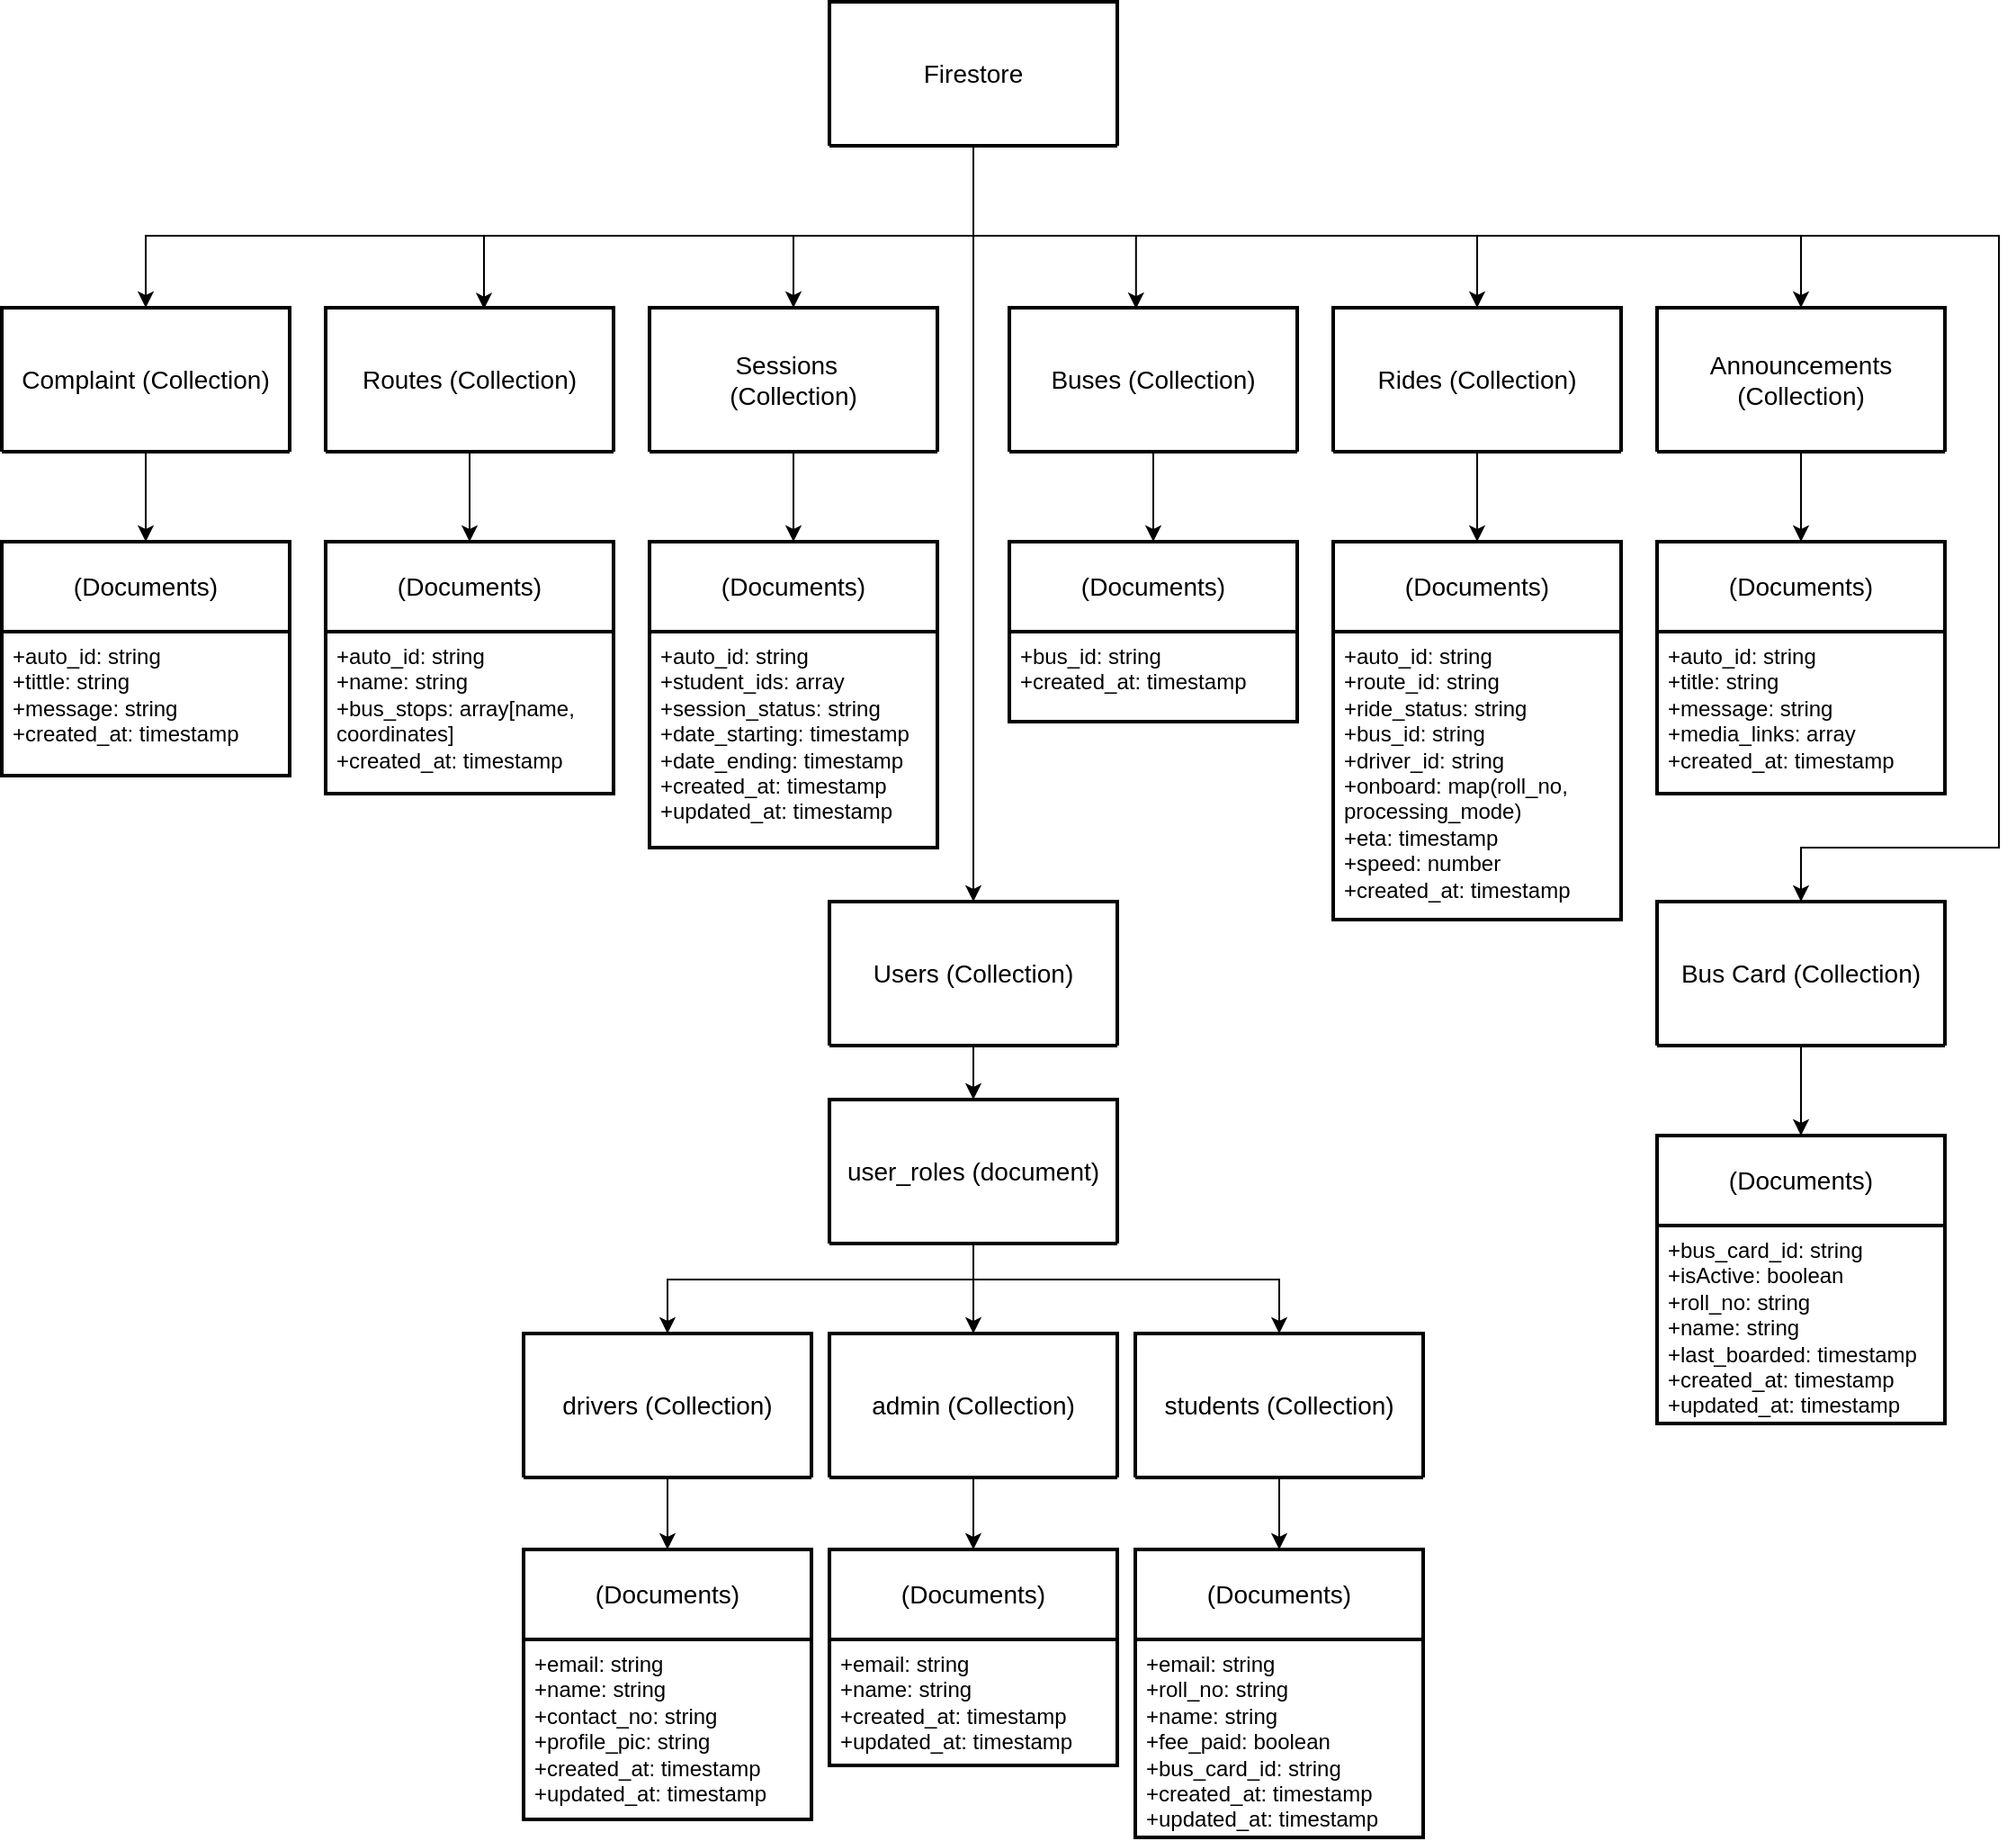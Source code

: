 <mxfile version="26.0.9">
  <diagram name="Page-1" id="2ca16b54-16f6-2749-3443-fa8db7711227">
    <mxGraphModel dx="1434" dy="1686" grid="1" gridSize="10" guides="1" tooltips="1" connect="1" arrows="1" fold="1" page="1" pageScale="1" pageWidth="1100" pageHeight="850" background="none" math="0" shadow="0">
      <root>
        <mxCell id="0" />
        <mxCell id="1" parent="0" />
        <mxCell id="bIs_711gEDYV-41N-jUM-18" value="(Documents)" style="swimlane;childLayout=stackLayout;horizontal=1;startSize=50;horizontalStack=0;rounded=0;fontSize=14;fontStyle=0;strokeWidth=2;resizeParent=0;resizeLast=1;shadow=0;dashed=0;align=center;arcSize=4;whiteSpace=wrap;html=1;" parent="1" vertex="1">
          <mxGeometry x="700" y="450" width="160" height="160" as="geometry" />
        </mxCell>
        <mxCell id="bIs_711gEDYV-41N-jUM-19" value="&lt;div&gt;&lt;span style=&quot;background-color: transparent; color: light-dark(rgb(0, 0, 0), rgb(255, 255, 255));&quot;&gt;+email: string&lt;/span&gt;&lt;/div&gt;&lt;div&gt;+roll_no: string&lt;br&gt;&lt;/div&gt;&lt;div&gt;+&lt;span class=&quot;hljs-type&quot;&gt;name&lt;/span&gt;: string&lt;br&gt;      +fee_paid: &lt;span class=&quot;hljs-type&quot;&gt;boolean&amp;nbsp;&amp;nbsp;&lt;/span&gt;&lt;/div&gt;&lt;div&gt;&lt;span style=&quot;background-color: transparent; color: light-dark(rgb(0, 0, 0), rgb(255, 255, 255));&quot;&gt;+bus_card_id: string&lt;/span&gt;&lt;/div&gt;&lt;div&gt;+created_at: &lt;span class=&quot;hljs-type&quot;&gt;timestamp&lt;/span&gt;&lt;br&gt;      +updated_at: &lt;span class=&quot;hljs-type&quot;&gt;timestamp&lt;/span&gt;&lt;/div&gt;" style="align=left;strokeColor=none;fillColor=none;spacingLeft=4;fontSize=12;verticalAlign=top;resizable=0;rotatable=0;part=1;html=1;" parent="bIs_711gEDYV-41N-jUM-18" vertex="1">
          <mxGeometry y="50" width="160" height="110" as="geometry" />
        </mxCell>
        <mxCell id="bIs_711gEDYV-41N-jUM-20" value="(Documents)" style="swimlane;childLayout=stackLayout;horizontal=1;startSize=50;horizontalStack=0;rounded=0;fontSize=14;fontStyle=0;strokeWidth=2;resizeParent=0;resizeLast=1;shadow=0;dashed=0;align=center;arcSize=4;whiteSpace=wrap;html=1;" parent="1" vertex="1">
          <mxGeometry x="360" y="450" width="160" height="150" as="geometry" />
        </mxCell>
        <mxCell id="bIs_711gEDYV-41N-jUM-21" value="&lt;div&gt;+&lt;span style=&quot;background-color: transparent; color: light-dark(rgb(0, 0, 0), rgb(255, 255, 255));&quot;&gt;email: string&lt;/span&gt;&lt;/div&gt;&lt;div&gt;+&lt;span class=&quot;hljs-type&quot;&gt;name&lt;/span&gt;: string&lt;br&gt;      +contact_no: string&lt;br&gt;      +profile_pic: string&lt;br&gt;      +created_at: &lt;span class=&quot;hljs-type&quot;&gt;timestamp&lt;/span&gt;&lt;br&gt;      +updated_at: &lt;span class=&quot;hljs-type&quot;&gt;timestamp&lt;/span&gt;&lt;/div&gt;" style="align=left;strokeColor=none;fillColor=none;spacingLeft=4;fontSize=12;verticalAlign=top;resizable=0;rotatable=0;part=1;html=1;" parent="bIs_711gEDYV-41N-jUM-20" vertex="1">
          <mxGeometry y="50" width="160" height="100" as="geometry" />
        </mxCell>
        <mxCell id="bIs_711gEDYV-41N-jUM-22" value="(Documents)" style="swimlane;childLayout=stackLayout;horizontal=1;startSize=50;horizontalStack=0;rounded=0;fontSize=14;fontStyle=0;strokeWidth=2;resizeParent=0;resizeLast=1;shadow=0;dashed=0;align=center;arcSize=4;whiteSpace=wrap;html=1;" parent="1" vertex="1">
          <mxGeometry x="530" y="450" width="160" height="120" as="geometry" />
        </mxCell>
        <mxCell id="bIs_711gEDYV-41N-jUM-23" value="&lt;div&gt;+email: string&lt;br&gt;&lt;/div&gt;&lt;div&gt;+&lt;span class=&quot;hljs-type&quot;&gt;name&lt;/span&gt;: string&lt;br&gt;      +created_at: &lt;span class=&quot;hljs-type&quot;&gt;timestamp&lt;/span&gt;&lt;br&gt;      +updated_at: &lt;span class=&quot;hljs-type&quot;&gt;timestamp&lt;/span&gt;&lt;br&gt;&lt;/div&gt;" style="align=left;strokeColor=none;fillColor=none;spacingLeft=4;fontSize=12;verticalAlign=top;resizable=0;rotatable=0;part=1;html=1;" parent="bIs_711gEDYV-41N-jUM-22" vertex="1">
          <mxGeometry y="50" width="160" height="70" as="geometry" />
        </mxCell>
        <mxCell id="bIs_711gEDYV-41N-jUM-26" value="(Documents)" style="swimlane;childLayout=stackLayout;horizontal=1;startSize=50;horizontalStack=0;rounded=0;fontSize=14;fontStyle=0;strokeWidth=2;resizeParent=0;resizeLast=1;shadow=0;dashed=0;align=center;arcSize=4;whiteSpace=wrap;html=1;" parent="1" vertex="1">
          <mxGeometry x="630" y="-110" width="160" height="100" as="geometry" />
        </mxCell>
        <mxCell id="bIs_711gEDYV-41N-jUM-27" value="&lt;div&gt;&lt;span style=&quot;background-color: transparent; color: light-dark(rgb(0, 0, 0), rgb(255, 255, 255));&quot;&gt;+bus_id: string&lt;/span&gt;&lt;/div&gt;&lt;div&gt;      +created_at: &lt;span class=&quot;hljs-type&quot;&gt;timestamp&lt;/span&gt;&lt;/div&gt;" style="align=left;strokeColor=none;fillColor=none;spacingLeft=4;fontSize=12;verticalAlign=top;resizable=0;rotatable=0;part=1;html=1;rounded=0;" parent="bIs_711gEDYV-41N-jUM-26" vertex="1">
          <mxGeometry y="50" width="160" height="50" as="geometry" />
        </mxCell>
        <mxCell id="bIs_711gEDYV-41N-jUM-28" value="(Documents)" style="swimlane;childLayout=stackLayout;horizontal=1;startSize=50;horizontalStack=0;rounded=0;fontSize=14;fontStyle=0;strokeWidth=2;resizeParent=0;resizeLast=1;shadow=0;dashed=0;align=center;arcSize=4;whiteSpace=wrap;html=1;" parent="1" vertex="1">
          <mxGeometry x="810" y="-110" width="160" height="210" as="geometry" />
        </mxCell>
        <mxCell id="bIs_711gEDYV-41N-jUM-29" value="&lt;div&gt;+auto_id: string&lt;/div&gt;&lt;div&gt;+route_id: string&lt;/div&gt;&lt;div&gt;+ride_status: string&lt;br&gt;      +bus_id: string&lt;br&gt;      +driver_id: string&lt;br&gt;      +onboard: &lt;span class=&quot;hljs-keyword&quot;&gt;map(roll_no,&amp;nbsp;&lt;/span&gt;&lt;/div&gt;&lt;div&gt;&lt;span class=&quot;hljs-keyword&quot;&gt;processing_mode)&lt;/span&gt;&lt;br&gt;      +eta: &lt;span class=&quot;hljs-type&quot;&gt;timestamp&lt;/span&gt;&lt;br&gt;      +speed: number&lt;br&gt;      +created_at: &lt;span class=&quot;hljs-type&quot;&gt;timestamp&lt;/span&gt;&lt;br&gt;&lt;/div&gt;" style="align=left;strokeColor=none;fillColor=none;spacingLeft=4;fontSize=12;verticalAlign=top;resizable=0;rotatable=0;part=1;html=1;rounded=0;" parent="bIs_711gEDYV-41N-jUM-28" vertex="1">
          <mxGeometry y="50" width="160" height="160" as="geometry" />
        </mxCell>
        <mxCell id="bIs_711gEDYV-41N-jUM-30" value="(Documents)" style="swimlane;childLayout=stackLayout;horizontal=1;startSize=50;horizontalStack=0;rounded=0;fontSize=14;fontStyle=0;strokeWidth=2;resizeParent=0;resizeLast=1;shadow=0;dashed=0;align=center;arcSize=4;whiteSpace=wrap;html=1;" parent="1" vertex="1">
          <mxGeometry x="250" y="-110" width="160" height="140" as="geometry" />
        </mxCell>
        <mxCell id="bIs_711gEDYV-41N-jUM-31" value="&lt;div&gt;&lt;div&gt;+auto_id: string&lt;/div&gt;&lt;div&gt;&lt;div&gt;+name: string&lt;/div&gt;&lt;/div&gt;&lt;/div&gt;&lt;div&gt;+bus_stops: &lt;span class=&quot;hljs-keyword&quot;&gt;array[name,&lt;/span&gt;&lt;/div&gt;&lt;div&gt;&lt;span class=&quot;hljs-keyword&quot;&gt;coordinates]&lt;/span&gt;&lt;/div&gt;&lt;div&gt;      +created_at: &lt;span class=&quot;hljs-type&quot;&gt;timestamp&lt;/span&gt;&lt;/div&gt;" style="align=left;strokeColor=none;fillColor=none;spacingLeft=4;fontSize=12;verticalAlign=top;resizable=0;rotatable=0;part=1;html=1;rounded=0;" parent="bIs_711gEDYV-41N-jUM-30" vertex="1">
          <mxGeometry y="50" width="160" height="90" as="geometry" />
        </mxCell>
        <mxCell id="bIs_711gEDYV-41N-jUM-32" value="(Documents)" style="swimlane;childLayout=stackLayout;horizontal=1;startSize=50;horizontalStack=0;rounded=0;fontSize=14;fontStyle=0;strokeWidth=2;resizeParent=0;resizeLast=1;shadow=0;dashed=0;align=center;arcSize=4;whiteSpace=wrap;html=1;" parent="1" vertex="1">
          <mxGeometry x="990" y="-110" width="160" height="140" as="geometry" />
        </mxCell>
        <mxCell id="bIs_711gEDYV-41N-jUM-33" value="&lt;div&gt;+auto_id: string&lt;/div&gt;&lt;div&gt;+title: string&lt;br&gt;      +message: string&lt;br&gt;      +media_links: &lt;span class=&quot;hljs-keyword&quot;&gt;array&lt;/span&gt;&lt;br&gt;      +created_at: &lt;span class=&quot;hljs-type&quot;&gt;timestamp&lt;/span&gt;&lt;/div&gt;" style="align=left;strokeColor=none;fillColor=none;spacingLeft=4;fontSize=12;verticalAlign=top;resizable=0;rotatable=0;part=1;html=1;rounded=0;" parent="bIs_711gEDYV-41N-jUM-32" vertex="1">
          <mxGeometry y="50" width="160" height="90" as="geometry" />
        </mxCell>
        <mxCell id="bIs_711gEDYV-41N-jUM-36" value="(Documents)" style="swimlane;childLayout=stackLayout;horizontal=1;startSize=50;horizontalStack=0;rounded=0;fontSize=14;fontStyle=0;strokeWidth=2;resizeParent=0;resizeLast=1;shadow=0;dashed=0;align=center;arcSize=4;whiteSpace=wrap;html=1;" parent="1" vertex="1">
          <mxGeometry x="430" y="-110" width="160" height="170" as="geometry" />
        </mxCell>
        <mxCell id="bIs_711gEDYV-41N-jUM-37" value="&lt;div&gt;+auto_id: string&lt;/div&gt;&lt;div&gt;+student_ids:&amp;nbsp;&lt;span class=&quot;hljs-keyword&quot;&gt;array&lt;/span&gt;&lt;/div&gt;&lt;div&gt;+session_status: &lt;span class=&quot;hljs-keyword&quot;&gt;string&lt;/span&gt;&lt;/div&gt;&lt;div&gt;      +date_starting: &lt;span class=&quot;hljs-type&quot;&gt;timestamp&lt;/span&gt;&lt;br&gt;      +date_ending: &lt;span class=&quot;hljs-type&quot;&gt;timestamp&lt;/span&gt;&lt;br&gt;      +created_at: &lt;span class=&quot;hljs-type&quot;&gt;timestamp&lt;/span&gt;&lt;/div&gt;+updated_at:&amp;nbsp;&lt;span class=&quot;hljs-type&quot;&gt;timestamp&lt;/span&gt;" style="align=left;strokeColor=none;fillColor=none;spacingLeft=4;fontSize=12;verticalAlign=top;resizable=0;rotatable=0;part=1;html=1;rounded=0;" parent="bIs_711gEDYV-41N-jUM-36" vertex="1">
          <mxGeometry y="50" width="160" height="120" as="geometry" />
        </mxCell>
        <mxCell id="bIs_711gEDYV-41N-jUM-115" style="edgeStyle=orthogonalEdgeStyle;rounded=0;orthogonalLoop=1;jettySize=auto;html=1;entryX=0.5;entryY=0;entryDx=0;entryDy=0;" parent="1" source="bIs_711gEDYV-41N-jUM-46" target="bIs_711gEDYV-41N-jUM-84" edge="1">
          <mxGeometry relative="1" as="geometry">
            <Array as="points">
              <mxPoint x="610" y="-280" />
              <mxPoint x="510" y="-280" />
            </Array>
          </mxGeometry>
        </mxCell>
        <mxCell id="8xOmo_2sjuVYdFlIWRNt-1" style="edgeStyle=orthogonalEdgeStyle;rounded=0;orthogonalLoop=1;jettySize=auto;html=1;entryX=0.5;entryY=0;entryDx=0;entryDy=0;" parent="1" source="bIs_711gEDYV-41N-jUM-46" target="bIs_711gEDYV-41N-jUM-94" edge="1">
          <mxGeometry relative="1" as="geometry">
            <Array as="points">
              <mxPoint x="610" y="-280" />
              <mxPoint x="890" y="-280" />
            </Array>
          </mxGeometry>
        </mxCell>
        <mxCell id="8xOmo_2sjuVYdFlIWRNt-3" style="edgeStyle=orthogonalEdgeStyle;rounded=0;orthogonalLoop=1;jettySize=auto;html=1;entryX=0.5;entryY=0;entryDx=0;entryDy=0;" parent="1" source="bIs_711gEDYV-41N-jUM-46" target="bIs_711gEDYV-41N-jUM-109" edge="1">
          <mxGeometry relative="1" as="geometry">
            <Array as="points">
              <mxPoint x="610" y="-280" />
              <mxPoint x="1070" y="-280" />
            </Array>
          </mxGeometry>
        </mxCell>
        <mxCell id="8xOmo_2sjuVYdFlIWRNt-4" style="edgeStyle=orthogonalEdgeStyle;rounded=0;orthogonalLoop=1;jettySize=auto;html=1;entryX=0.5;entryY=0;entryDx=0;entryDy=0;" parent="1" source="bIs_711gEDYV-41N-jUM-46" target="bIs_711gEDYV-41N-jUM-61" edge="1">
          <mxGeometry relative="1" as="geometry" />
        </mxCell>
        <mxCell id="Z8k8_h2M4Hl8p6R_p7Wk-4" style="edgeStyle=orthogonalEdgeStyle;rounded=0;orthogonalLoop=1;jettySize=auto;html=1;" parent="1" source="bIs_711gEDYV-41N-jUM-46" target="Z8k8_h2M4Hl8p6R_p7Wk-2" edge="1">
          <mxGeometry relative="1" as="geometry">
            <Array as="points">
              <mxPoint x="610" y="-280" />
              <mxPoint x="150" y="-280" />
            </Array>
          </mxGeometry>
        </mxCell>
        <mxCell id="iMbP7FaxJdQBUMleInDl-4" style="edgeStyle=orthogonalEdgeStyle;rounded=0;orthogonalLoop=1;jettySize=auto;html=1;entryX=0.5;entryY=0;entryDx=0;entryDy=0;" parent="1" source="bIs_711gEDYV-41N-jUM-46" target="iMbP7FaxJdQBUMleInDl-1" edge="1">
          <mxGeometry relative="1" as="geometry">
            <Array as="points">
              <mxPoint x="610" y="-280" />
              <mxPoint x="1180" y="-280" />
              <mxPoint x="1180" y="60" />
              <mxPoint x="1070" y="60" />
            </Array>
          </mxGeometry>
        </mxCell>
        <mxCell id="bIs_711gEDYV-41N-jUM-46" value="Firestore" style="swimlane;childLayout=stackLayout;horizontal=1;startSize=110;horizontalStack=0;rounded=0;fontSize=14;fontStyle=0;strokeWidth=2;resizeParent=0;resizeLast=1;shadow=0;dashed=0;align=center;arcSize=4;whiteSpace=wrap;html=1;" parent="1" vertex="1">
          <mxGeometry x="530" y="-410" width="160" height="80" as="geometry" />
        </mxCell>
        <mxCell id="bIs_711gEDYV-41N-jUM-47" value="&lt;div&gt;&lt;br&gt;&lt;/div&gt;" style="align=left;strokeColor=none;fillColor=none;spacingLeft=4;fontSize=12;verticalAlign=top;resizable=0;rotatable=0;part=1;html=1;" parent="bIs_711gEDYV-41N-jUM-46" vertex="1">
          <mxGeometry y="80" width="160" as="geometry" />
        </mxCell>
        <mxCell id="bIs_711gEDYV-41N-jUM-66" style="edgeStyle=orthogonalEdgeStyle;rounded=0;orthogonalLoop=1;jettySize=auto;html=1;exitX=0.5;exitY=1;exitDx=0;exitDy=0;entryX=0.5;entryY=0;entryDx=0;entryDy=0;" parent="1" source="bIs_711gEDYV-41N-jUM-61" target="bIs_711gEDYV-41N-jUM-59" edge="1">
          <mxGeometry relative="1" as="geometry">
            <Array as="points">
              <mxPoint x="610" y="300" />
              <mxPoint x="780" y="300" />
            </Array>
          </mxGeometry>
        </mxCell>
        <mxCell id="bIs_711gEDYV-41N-jUM-69" style="edgeStyle=orthogonalEdgeStyle;rounded=0;orthogonalLoop=1;jettySize=auto;html=1;exitX=0.5;exitY=1;exitDx=0;exitDy=0;entryX=0.5;entryY=0;entryDx=0;entryDy=0;" parent="1" source="MNnJYO_SujJnX6VEEEtb-1" target="bIs_711gEDYV-41N-jUM-57" edge="1">
          <mxGeometry relative="1" as="geometry">
            <Array as="points">
              <mxPoint x="440" y="300" />
            </Array>
          </mxGeometry>
        </mxCell>
        <mxCell id="bIs_711gEDYV-41N-jUM-61" value="Users (Collection)" style="swimlane;childLayout=stackLayout;horizontal=1;startSize=110;horizontalStack=0;rounded=1;fontSize=14;fontStyle=0;strokeWidth=2;resizeParent=0;resizeLast=1;shadow=0;dashed=0;align=center;arcSize=4;whiteSpace=wrap;html=1;" parent="1" vertex="1">
          <mxGeometry x="530" y="90" width="160" height="80" as="geometry" />
        </mxCell>
        <mxCell id="bIs_711gEDYV-41N-jUM-62" value="&lt;div&gt;&lt;br&gt;&lt;/div&gt;" style="align=left;strokeColor=none;fillColor=none;spacingLeft=4;fontSize=12;verticalAlign=top;resizable=0;rotatable=0;part=1;html=1;" parent="bIs_711gEDYV-41N-jUM-61" vertex="1">
          <mxGeometry y="80" width="160" as="geometry" />
        </mxCell>
        <mxCell id="bIs_711gEDYV-41N-jUM-81" style="edgeStyle=orthogonalEdgeStyle;rounded=0;orthogonalLoop=1;jettySize=auto;html=1;entryX=0.5;entryY=0;entryDx=0;entryDy=0;" parent="1" source="bIs_711gEDYV-41N-jUM-57" target="bIs_711gEDYV-41N-jUM-20" edge="1">
          <mxGeometry relative="1" as="geometry" />
        </mxCell>
        <mxCell id="bIs_711gEDYV-41N-jUM-57" value="drivers (Collection)" style="swimlane;childLayout=stackLayout;horizontal=1;startSize=110;horizontalStack=0;rounded=1;fontSize=14;fontStyle=0;strokeWidth=2;resizeParent=0;resizeLast=1;shadow=0;dashed=0;align=center;arcSize=4;whiteSpace=wrap;html=1;" parent="1" vertex="1">
          <mxGeometry x="360" y="330" width="160" height="80" as="geometry" />
        </mxCell>
        <mxCell id="bIs_711gEDYV-41N-jUM-58" value="&lt;div&gt;&lt;br&gt;&lt;/div&gt;" style="align=left;strokeColor=none;fillColor=none;spacingLeft=4;fontSize=12;verticalAlign=top;resizable=0;rotatable=0;part=1;html=1;" parent="bIs_711gEDYV-41N-jUM-57" vertex="1">
          <mxGeometry y="80" width="160" as="geometry" />
        </mxCell>
        <mxCell id="bIs_711gEDYV-41N-jUM-83" style="edgeStyle=orthogonalEdgeStyle;rounded=0;orthogonalLoop=1;jettySize=auto;html=1;" parent="1" source="bIs_711gEDYV-41N-jUM-59" target="bIs_711gEDYV-41N-jUM-18" edge="1">
          <mxGeometry relative="1" as="geometry" />
        </mxCell>
        <mxCell id="bIs_711gEDYV-41N-jUM-59" value="students (Collection)" style="swimlane;childLayout=stackLayout;horizontal=1;startSize=110;horizontalStack=0;rounded=1;fontSize=14;fontStyle=0;strokeWidth=2;resizeParent=0;resizeLast=1;shadow=0;dashed=0;align=center;arcSize=4;whiteSpace=wrap;html=1;" parent="1" vertex="1">
          <mxGeometry x="700" y="330" width="160" height="80" as="geometry" />
        </mxCell>
        <mxCell id="bIs_711gEDYV-41N-jUM-60" value="&lt;div&gt;&lt;br&gt;&lt;/div&gt;" style="align=left;strokeColor=none;fillColor=none;spacingLeft=4;fontSize=12;verticalAlign=top;resizable=0;rotatable=0;part=1;html=1;" parent="bIs_711gEDYV-41N-jUM-59" vertex="1">
          <mxGeometry y="80" width="160" as="geometry" />
        </mxCell>
        <mxCell id="bIs_711gEDYV-41N-jUM-65" value="" style="edgeStyle=orthogonalEdgeStyle;rounded=0;orthogonalLoop=1;jettySize=auto;html=1;entryX=0.5;entryY=0;entryDx=0;entryDy=0;" parent="1" source="MNnJYO_SujJnX6VEEEtb-1" target="bIs_711gEDYV-41N-jUM-55" edge="1">
          <mxGeometry relative="1" as="geometry">
            <mxPoint x="720" y="-150" as="sourcePoint" />
            <mxPoint x="720" y="150" as="targetPoint" />
          </mxGeometry>
        </mxCell>
        <mxCell id="bIs_711gEDYV-41N-jUM-82" style="edgeStyle=orthogonalEdgeStyle;rounded=0;orthogonalLoop=1;jettySize=auto;html=1;entryX=0.5;entryY=0;entryDx=0;entryDy=0;" parent="1" source="bIs_711gEDYV-41N-jUM-55" target="bIs_711gEDYV-41N-jUM-22" edge="1">
          <mxGeometry relative="1" as="geometry" />
        </mxCell>
        <mxCell id="bIs_711gEDYV-41N-jUM-55" value="admin (Collection)" style="swimlane;childLayout=stackLayout;horizontal=1;startSize=110;horizontalStack=0;rounded=1;fontSize=14;fontStyle=0;strokeWidth=2;resizeParent=0;resizeLast=1;shadow=0;dashed=0;align=center;arcSize=4;whiteSpace=wrap;html=1;" parent="1" vertex="1">
          <mxGeometry x="530" y="330" width="160" height="80" as="geometry" />
        </mxCell>
        <mxCell id="bIs_711gEDYV-41N-jUM-56" value="&lt;div&gt;&lt;br&gt;&lt;/div&gt;" style="align=left;strokeColor=none;fillColor=none;spacingLeft=4;fontSize=12;verticalAlign=top;resizable=0;rotatable=0;part=1;html=1;" parent="bIs_711gEDYV-41N-jUM-55" vertex="1">
          <mxGeometry y="80" width="160" as="geometry" />
        </mxCell>
        <mxCell id="bIs_711gEDYV-41N-jUM-88" style="edgeStyle=orthogonalEdgeStyle;rounded=0;orthogonalLoop=1;jettySize=auto;html=1;entryX=0.5;entryY=0;entryDx=0;entryDy=0;" parent="1" source="bIs_711gEDYV-41N-jUM-84" target="bIs_711gEDYV-41N-jUM-36" edge="1">
          <mxGeometry relative="1" as="geometry" />
        </mxCell>
        <mxCell id="bIs_711gEDYV-41N-jUM-84" value="Sessions&amp;nbsp;&amp;nbsp;&lt;div&gt;(Collection)&lt;/div&gt;" style="swimlane;childLayout=stackLayout;horizontal=1;startSize=110;horizontalStack=0;rounded=1;fontSize=14;fontStyle=0;strokeWidth=2;resizeParent=0;resizeLast=1;shadow=0;dashed=0;align=center;arcSize=4;whiteSpace=wrap;html=1;" parent="1" vertex="1">
          <mxGeometry x="430" y="-240" width="160" height="80" as="geometry" />
        </mxCell>
        <mxCell id="bIs_711gEDYV-41N-jUM-85" value="&lt;div&gt;&lt;br&gt;&lt;/div&gt;" style="align=left;strokeColor=none;fillColor=none;spacingLeft=4;fontSize=12;verticalAlign=top;resizable=0;rotatable=0;part=1;html=1;" parent="bIs_711gEDYV-41N-jUM-84" vertex="1">
          <mxGeometry y="80" width="160" as="geometry" />
        </mxCell>
        <mxCell id="bIs_711gEDYV-41N-jUM-92" style="edgeStyle=orthogonalEdgeStyle;rounded=0;orthogonalLoop=1;jettySize=auto;html=1;entryX=0.5;entryY=0;entryDx=0;entryDy=0;" parent="1" source="bIs_711gEDYV-41N-jUM-89" target="bIs_711gEDYV-41N-jUM-26" edge="1">
          <mxGeometry relative="1" as="geometry" />
        </mxCell>
        <mxCell id="bIs_711gEDYV-41N-jUM-89" value="Buses&amp;nbsp;(Collection)" style="swimlane;childLayout=stackLayout;horizontal=1;startSize=110;horizontalStack=0;rounded=1;fontSize=14;fontStyle=0;strokeWidth=2;resizeParent=0;resizeLast=1;shadow=0;dashed=0;align=center;arcSize=4;whiteSpace=wrap;html=1;" parent="1" vertex="1">
          <mxGeometry x="630" y="-240" width="160" height="80" as="geometry" />
        </mxCell>
        <mxCell id="bIs_711gEDYV-41N-jUM-90" value="&lt;div&gt;&lt;br&gt;&lt;/div&gt;" style="align=left;strokeColor=none;fillColor=none;spacingLeft=4;fontSize=12;verticalAlign=top;resizable=0;rotatable=0;part=1;html=1;" parent="bIs_711gEDYV-41N-jUM-89" vertex="1">
          <mxGeometry y="80" width="160" as="geometry" />
        </mxCell>
        <mxCell id="bIs_711gEDYV-41N-jUM-98" style="edgeStyle=orthogonalEdgeStyle;rounded=0;orthogonalLoop=1;jettySize=auto;html=1;entryX=0.5;entryY=0;entryDx=0;entryDy=0;" parent="1" source="bIs_711gEDYV-41N-jUM-94" target="bIs_711gEDYV-41N-jUM-28" edge="1">
          <mxGeometry relative="1" as="geometry" />
        </mxCell>
        <mxCell id="bIs_711gEDYV-41N-jUM-94" value="Rides&amp;nbsp;&lt;span style=&quot;background-color: transparent; color: light-dark(rgb(0, 0, 0), rgb(255, 255, 255));&quot;&gt;(Collection)&lt;/span&gt;" style="swimlane;childLayout=stackLayout;horizontal=1;startSize=110;horizontalStack=0;rounded=1;fontSize=14;fontStyle=0;strokeWidth=2;resizeParent=0;resizeLast=1;shadow=0;dashed=0;align=center;arcSize=4;whiteSpace=wrap;html=1;" parent="1" vertex="1">
          <mxGeometry x="810" y="-240" width="160" height="80" as="geometry" />
        </mxCell>
        <mxCell id="bIs_711gEDYV-41N-jUM-95" value="&lt;div&gt;&lt;br&gt;&lt;/div&gt;" style="align=left;strokeColor=none;fillColor=none;spacingLeft=4;fontSize=12;verticalAlign=top;resizable=0;rotatable=0;part=1;html=1;" parent="bIs_711gEDYV-41N-jUM-94" vertex="1">
          <mxGeometry y="80" width="160" as="geometry" />
        </mxCell>
        <mxCell id="bIs_711gEDYV-41N-jUM-102" style="edgeStyle=orthogonalEdgeStyle;rounded=0;orthogonalLoop=1;jettySize=auto;html=1;entryX=0.5;entryY=0;entryDx=0;entryDy=0;" parent="1" source="bIs_711gEDYV-41N-jUM-99" target="bIs_711gEDYV-41N-jUM-30" edge="1">
          <mxGeometry relative="1" as="geometry" />
        </mxCell>
        <mxCell id="bIs_711gEDYV-41N-jUM-99" value="Routes (Collection)" style="swimlane;childLayout=stackLayout;horizontal=1;startSize=110;horizontalStack=0;rounded=1;fontSize=14;fontStyle=0;strokeWidth=2;resizeParent=0;resizeLast=1;shadow=0;dashed=0;align=center;arcSize=4;whiteSpace=wrap;html=1;" parent="1" vertex="1">
          <mxGeometry x="250" y="-240" width="160" height="80" as="geometry" />
        </mxCell>
        <mxCell id="bIs_711gEDYV-41N-jUM-100" value="&lt;div&gt;&lt;br&gt;&lt;/div&gt;" style="align=left;strokeColor=none;fillColor=none;spacingLeft=4;fontSize=12;verticalAlign=top;resizable=0;rotatable=0;part=1;html=1;" parent="bIs_711gEDYV-41N-jUM-99" vertex="1">
          <mxGeometry y="80" width="160" as="geometry" />
        </mxCell>
        <mxCell id="bIs_711gEDYV-41N-jUM-111" style="edgeStyle=orthogonalEdgeStyle;rounded=0;orthogonalLoop=1;jettySize=auto;html=1;entryX=0.5;entryY=0;entryDx=0;entryDy=0;" parent="1" source="bIs_711gEDYV-41N-jUM-109" target="bIs_711gEDYV-41N-jUM-32" edge="1">
          <mxGeometry relative="1" as="geometry" />
        </mxCell>
        <mxCell id="bIs_711gEDYV-41N-jUM-109" value="Announcements&lt;div&gt;(Collection)&lt;/div&gt;" style="swimlane;childLayout=stackLayout;horizontal=1;startSize=110;horizontalStack=0;rounded=1;fontSize=14;fontStyle=0;strokeWidth=2;resizeParent=0;resizeLast=1;shadow=0;dashed=0;align=center;arcSize=4;whiteSpace=wrap;html=1;" parent="1" vertex="1">
          <mxGeometry x="990" y="-240" width="160" height="80" as="geometry" />
        </mxCell>
        <mxCell id="bIs_711gEDYV-41N-jUM-110" value="&lt;div&gt;&lt;br&gt;&lt;/div&gt;" style="align=left;strokeColor=none;fillColor=none;spacingLeft=4;fontSize=12;verticalAlign=top;resizable=0;rotatable=0;part=1;html=1;" parent="bIs_711gEDYV-41N-jUM-109" vertex="1">
          <mxGeometry y="80" width="160" as="geometry" />
        </mxCell>
        <mxCell id="bIs_711gEDYV-41N-jUM-116" style="edgeStyle=orthogonalEdgeStyle;rounded=0;orthogonalLoop=1;jettySize=auto;html=1;entryX=0.44;entryY=0.007;entryDx=0;entryDy=0;entryPerimeter=0;" parent="1" source="bIs_711gEDYV-41N-jUM-46" target="bIs_711gEDYV-41N-jUM-89" edge="1">
          <mxGeometry relative="1" as="geometry">
            <Array as="points">
              <mxPoint x="610" y="-280" />
              <mxPoint x="700" y="-280" />
            </Array>
          </mxGeometry>
        </mxCell>
        <mxCell id="8xOmo_2sjuVYdFlIWRNt-2" style="edgeStyle=orthogonalEdgeStyle;rounded=0;orthogonalLoop=1;jettySize=auto;html=1;entryX=0.55;entryY=0.01;entryDx=0;entryDy=0;entryPerimeter=0;" parent="1" source="bIs_711gEDYV-41N-jUM-46" target="bIs_711gEDYV-41N-jUM-99" edge="1">
          <mxGeometry relative="1" as="geometry">
            <Array as="points">
              <mxPoint x="610" y="-280" />
              <mxPoint x="338" y="-280" />
            </Array>
          </mxGeometry>
        </mxCell>
        <mxCell id="MNnJYO_SujJnX6VEEEtb-3" value="" style="edgeStyle=orthogonalEdgeStyle;rounded=0;orthogonalLoop=1;jettySize=auto;html=1;entryX=0.5;entryY=0;entryDx=0;entryDy=0;" parent="1" source="bIs_711gEDYV-41N-jUM-61" target="MNnJYO_SujJnX6VEEEtb-1" edge="1">
          <mxGeometry relative="1" as="geometry">
            <mxPoint x="610" y="160" as="sourcePoint" />
            <mxPoint x="610" y="430" as="targetPoint" />
          </mxGeometry>
        </mxCell>
        <mxCell id="Z8k8_h2M4Hl8p6R_p7Wk-1" value="" style="edgeStyle=orthogonalEdgeStyle;rounded=0;orthogonalLoop=1;jettySize=auto;html=1;exitX=0.5;exitY=1;exitDx=0;exitDy=0;entryX=0.5;entryY=0;entryDx=0;entryDy=0;" parent="1" source="bIs_711gEDYV-41N-jUM-61" target="MNnJYO_SujJnX6VEEEtb-1" edge="1">
          <mxGeometry relative="1" as="geometry">
            <Array as="points">
              <mxPoint x="610" y="300" />
            </Array>
            <mxPoint x="610" y="160" as="sourcePoint" />
            <mxPoint x="440" y="330" as="targetPoint" />
          </mxGeometry>
        </mxCell>
        <mxCell id="MNnJYO_SujJnX6VEEEtb-1" value="user_roles (document)" style="swimlane;childLayout=stackLayout;horizontal=1;startSize=110;horizontalStack=0;rounded=1;fontSize=14;fontStyle=0;strokeWidth=2;resizeParent=0;resizeLast=1;shadow=0;dashed=0;align=center;arcSize=4;whiteSpace=wrap;html=1;" parent="1" vertex="1">
          <mxGeometry x="530" y="200" width="160" height="80" as="geometry" />
        </mxCell>
        <mxCell id="MNnJYO_SujJnX6VEEEtb-2" value="&lt;div&gt;&lt;br&gt;&lt;/div&gt;" style="align=left;strokeColor=none;fillColor=none;spacingLeft=4;fontSize=12;verticalAlign=top;resizable=0;rotatable=0;part=1;html=1;" parent="MNnJYO_SujJnX6VEEEtb-1" vertex="1">
          <mxGeometry y="80" width="160" as="geometry" />
        </mxCell>
        <mxCell id="Z8k8_h2M4Hl8p6R_p7Wk-7" style="edgeStyle=orthogonalEdgeStyle;rounded=0;orthogonalLoop=1;jettySize=auto;html=1;entryX=0.5;entryY=0;entryDx=0;entryDy=0;" parent="1" source="Z8k8_h2M4Hl8p6R_p7Wk-2" target="Z8k8_h2M4Hl8p6R_p7Wk-5" edge="1">
          <mxGeometry relative="1" as="geometry" />
        </mxCell>
        <mxCell id="Z8k8_h2M4Hl8p6R_p7Wk-2" value="Complaint (Collection)" style="swimlane;childLayout=stackLayout;horizontal=1;startSize=110;horizontalStack=0;rounded=1;fontSize=14;fontStyle=0;strokeWidth=2;resizeParent=0;resizeLast=1;shadow=0;dashed=0;align=center;arcSize=4;whiteSpace=wrap;html=1;" parent="1" vertex="1">
          <mxGeometry x="70" y="-240" width="160" height="80" as="geometry" />
        </mxCell>
        <mxCell id="Z8k8_h2M4Hl8p6R_p7Wk-3" value="&lt;div&gt;&lt;br&gt;&lt;/div&gt;" style="align=left;strokeColor=none;fillColor=none;spacingLeft=4;fontSize=12;verticalAlign=top;resizable=0;rotatable=0;part=1;html=1;" parent="Z8k8_h2M4Hl8p6R_p7Wk-2" vertex="1">
          <mxGeometry y="80" width="160" as="geometry" />
        </mxCell>
        <mxCell id="Z8k8_h2M4Hl8p6R_p7Wk-5" value="(Documents)" style="swimlane;childLayout=stackLayout;horizontal=1;startSize=50;horizontalStack=0;rounded=0;fontSize=14;fontStyle=0;strokeWidth=2;resizeParent=0;resizeLast=1;shadow=0;dashed=0;align=center;arcSize=4;whiteSpace=wrap;html=1;" parent="1" vertex="1">
          <mxGeometry x="70" y="-110" width="160" height="130" as="geometry" />
        </mxCell>
        <mxCell id="Z8k8_h2M4Hl8p6R_p7Wk-6" value="&lt;div&gt;+auto_id: string&lt;/div&gt;&lt;div&gt;+tittle: string&lt;/div&gt;&lt;div&gt;+message: string&lt;/div&gt;&lt;div&gt;      +created_at: &lt;span class=&quot;hljs-type&quot;&gt;timestamp&lt;/span&gt;&lt;/div&gt;" style="align=left;strokeColor=none;fillColor=none;spacingLeft=4;fontSize=12;verticalAlign=top;resizable=0;rotatable=0;part=1;html=1;rounded=0;" parent="Z8k8_h2M4Hl8p6R_p7Wk-5" vertex="1">
          <mxGeometry y="50" width="160" height="80" as="geometry" />
        </mxCell>
        <mxCell id="iMbP7FaxJdQBUMleInDl-7" style="edgeStyle=orthogonalEdgeStyle;rounded=0;orthogonalLoop=1;jettySize=auto;html=1;entryX=0.5;entryY=0;entryDx=0;entryDy=0;" parent="1" source="iMbP7FaxJdQBUMleInDl-1" target="iMbP7FaxJdQBUMleInDl-5" edge="1">
          <mxGeometry relative="1" as="geometry" />
        </mxCell>
        <mxCell id="iMbP7FaxJdQBUMleInDl-1" value="Bus Card (Collection)" style="swimlane;childLayout=stackLayout;horizontal=1;startSize=110;horizontalStack=0;rounded=1;fontSize=14;fontStyle=0;strokeWidth=2;resizeParent=0;resizeLast=1;shadow=0;dashed=0;align=center;arcSize=4;whiteSpace=wrap;html=1;" parent="1" vertex="1">
          <mxGeometry x="990" y="90" width="160" height="80" as="geometry" />
        </mxCell>
        <mxCell id="iMbP7FaxJdQBUMleInDl-2" value="&lt;div&gt;&lt;br&gt;&lt;/div&gt;" style="align=left;strokeColor=none;fillColor=none;spacingLeft=4;fontSize=12;verticalAlign=top;resizable=0;rotatable=0;part=1;html=1;" parent="iMbP7FaxJdQBUMleInDl-1" vertex="1">
          <mxGeometry y="80" width="160" as="geometry" />
        </mxCell>
        <mxCell id="iMbP7FaxJdQBUMleInDl-5" value="(Documents)" style="swimlane;childLayout=stackLayout;horizontal=1;startSize=50;horizontalStack=0;rounded=0;fontSize=14;fontStyle=0;strokeWidth=2;resizeParent=0;resizeLast=1;shadow=0;dashed=0;align=center;arcSize=4;whiteSpace=wrap;html=1;" parent="1" vertex="1">
          <mxGeometry x="990" y="220" width="160" height="160" as="geometry" />
        </mxCell>
        <mxCell id="iMbP7FaxJdQBUMleInDl-6" value="&lt;div&gt;&lt;span style=&quot;background-color: transparent; color: light-dark(rgb(0, 0, 0), rgb(255, 255, 255));&quot;&gt;+bus_card_id: string&lt;/span&gt;&lt;br&gt;&lt;/div&gt;&lt;div&gt;      +isActive: boolean&lt;/div&gt;+roll_no: string&amp;nbsp;&lt;div&gt;+name: string&lt;/div&gt;+last_boarded:&amp;nbsp;&lt;span class=&quot;hljs-type&quot;&gt;timestamp&lt;/span&gt;&lt;span style=&quot;background-color: transparent; color: light-dark(rgb(0, 0, 0), rgb(255, 255, 255));&quot;&gt;&amp;nbsp;&lt;/span&gt;&lt;div&gt;+created_at: &lt;span class=&quot;hljs-type&quot;&gt;timestamp&lt;/span&gt;&lt;br&gt;      +updated_at: &lt;span class=&quot;hljs-type&quot;&gt;timestamp&lt;/span&gt;&lt;/div&gt;" style="align=left;strokeColor=none;fillColor=none;spacingLeft=4;fontSize=12;verticalAlign=top;resizable=0;rotatable=0;part=1;html=1;" parent="iMbP7FaxJdQBUMleInDl-5" vertex="1">
          <mxGeometry y="50" width="160" height="110" as="geometry" />
        </mxCell>
      </root>
    </mxGraphModel>
  </diagram>
</mxfile>
